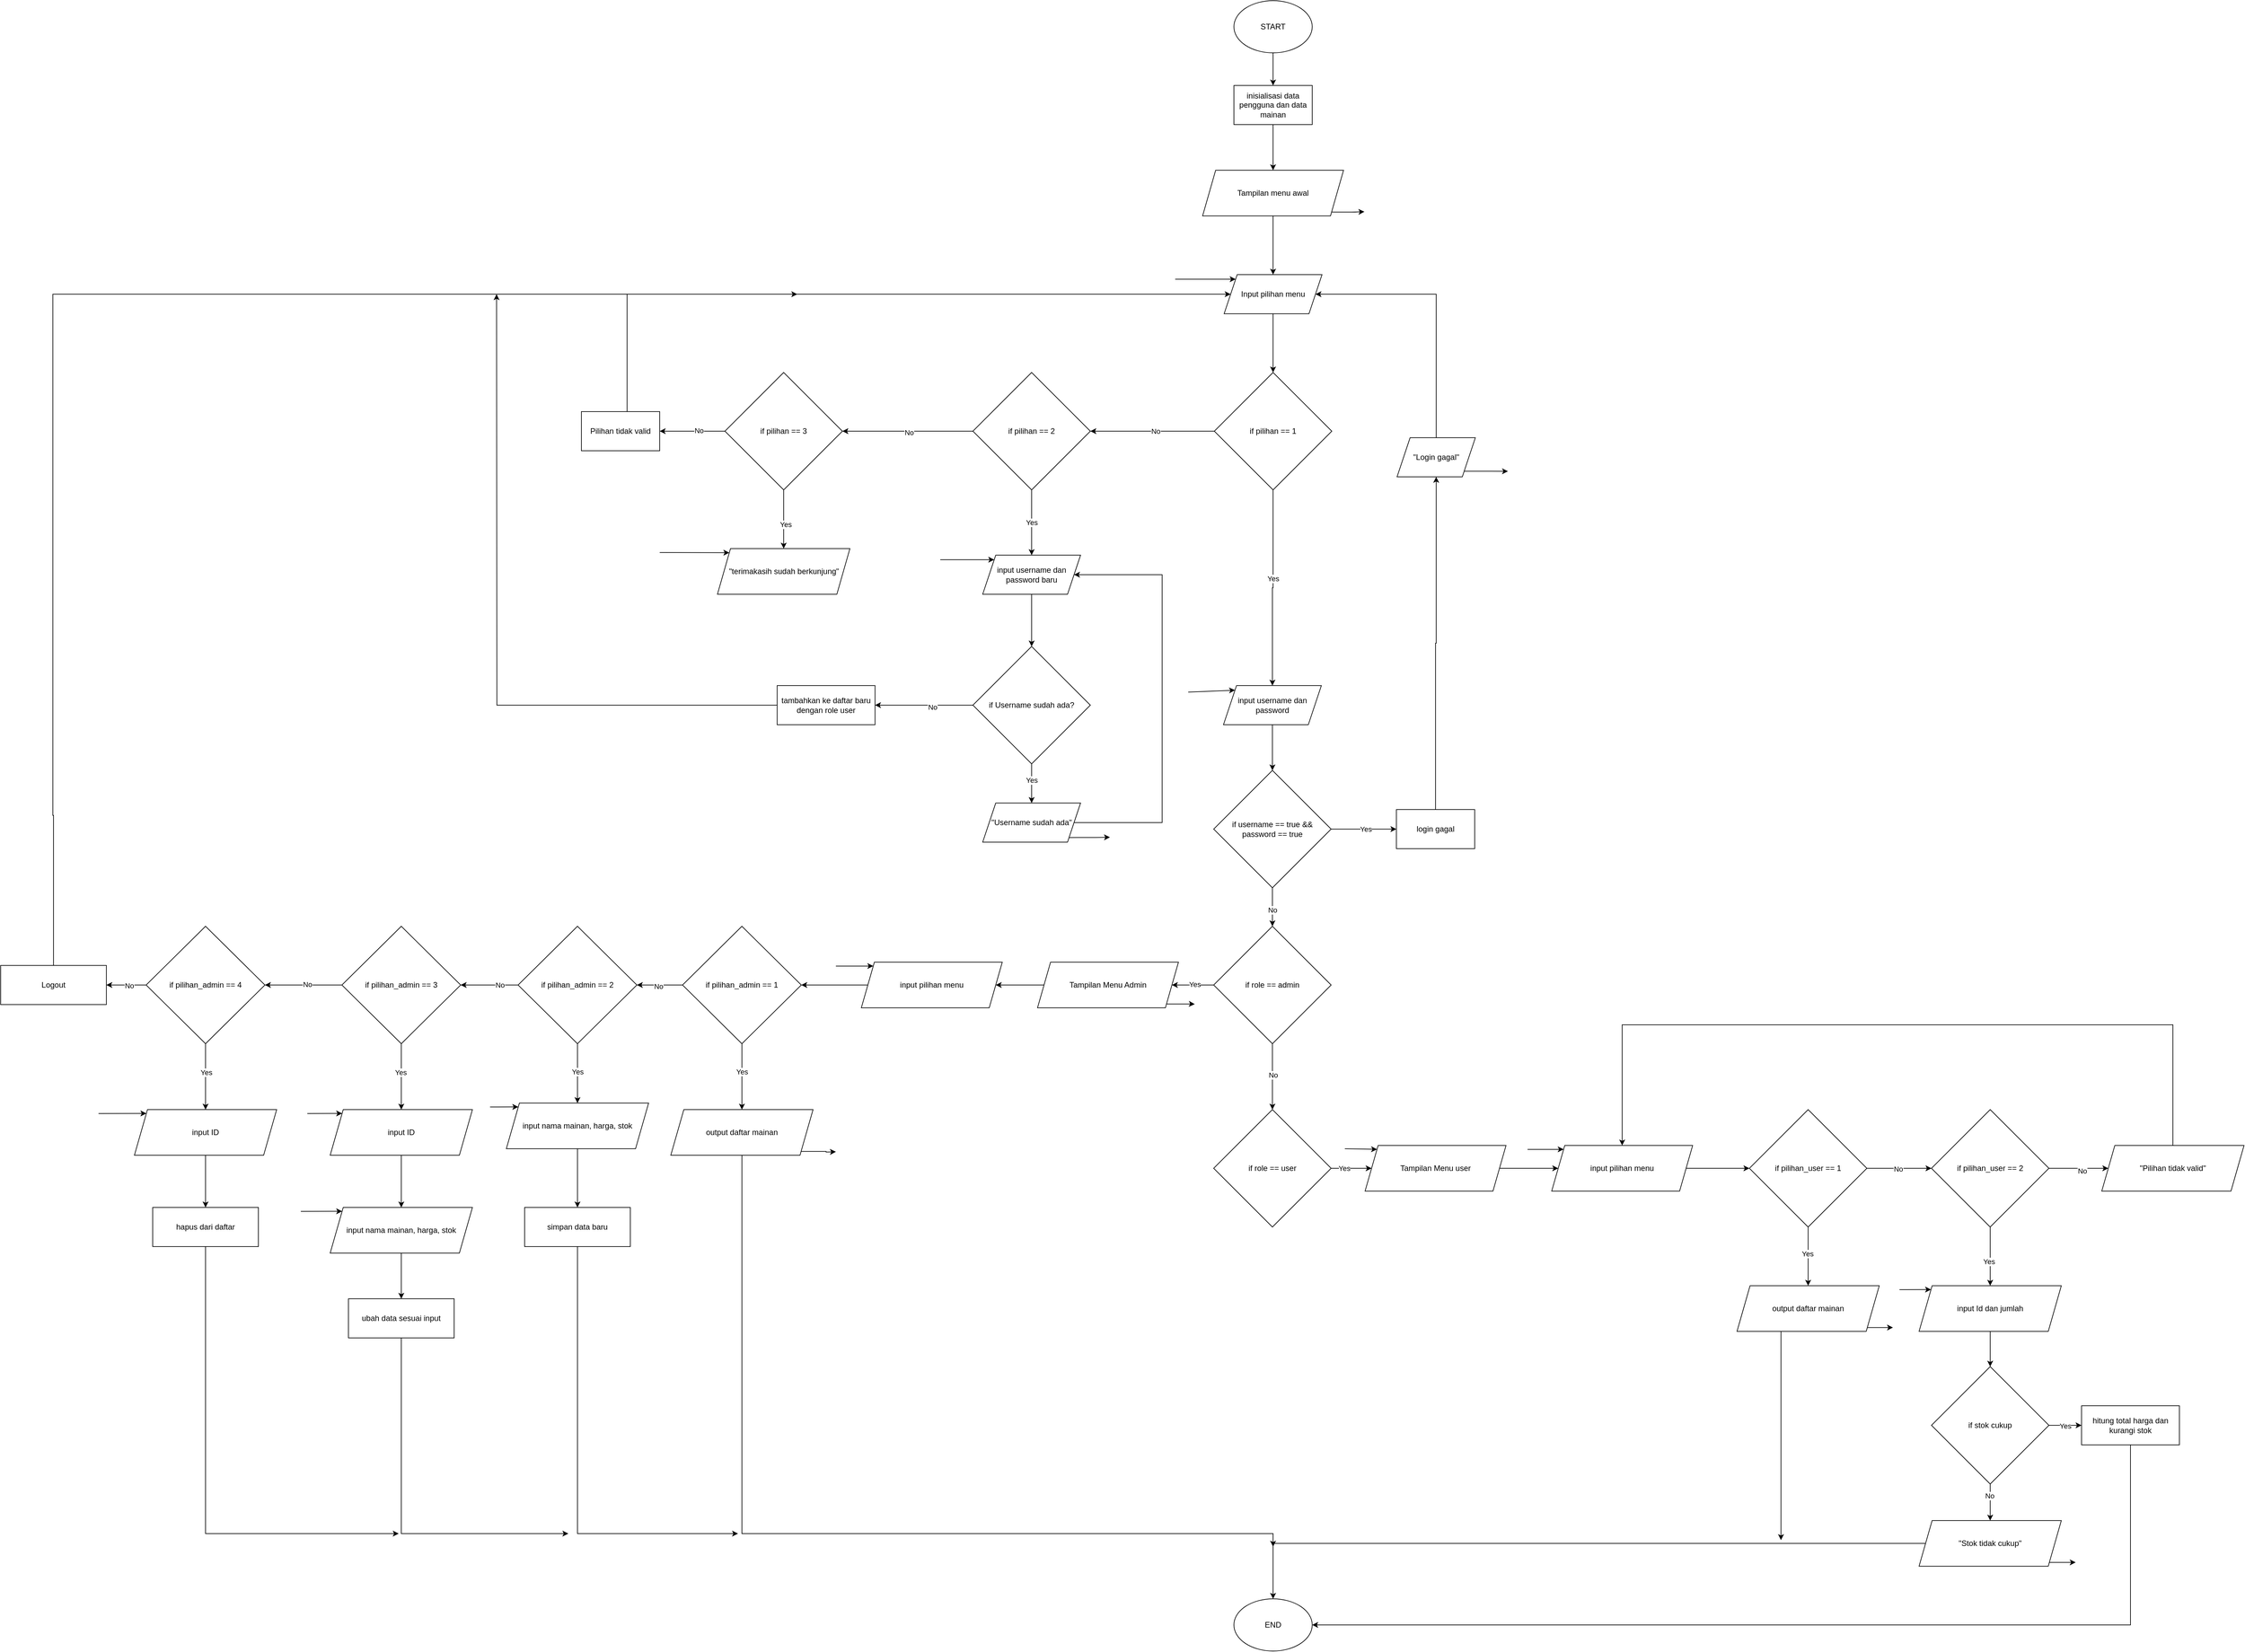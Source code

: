<mxfile version="28.1.2">
  <diagram name="Page-1" id="NrttoXe60KdiBNa5n4Q9">
    <mxGraphModel dx="4259" dy="2734" grid="1" gridSize="10" guides="1" tooltips="1" connect="1" arrows="1" fold="1" page="1" pageScale="1" pageWidth="827" pageHeight="1169" math="0" shadow="0">
      <root>
        <mxCell id="0" />
        <mxCell id="1" parent="0" />
        <mxCell id="OxyX3OwCQYibkoE34ZyX-21" value="" style="edgeStyle=orthogonalEdgeStyle;rounded=0;orthogonalLoop=1;jettySize=auto;html=1;" edge="1" parent="1" source="JZYW8CQX7WXZnMbOwzVM-1" target="OxyX3OwCQYibkoE34ZyX-20">
          <mxGeometry relative="1" as="geometry" />
        </mxCell>
        <mxCell id="JZYW8CQX7WXZnMbOwzVM-1" value="START" style="ellipse;whiteSpace=wrap;html=1;" parent="1" vertex="1">
          <mxGeometry x="340" y="-200" width="120" height="80" as="geometry" />
        </mxCell>
        <mxCell id="JZYW8CQX7WXZnMbOwzVM-2" value="END" style="ellipse;whiteSpace=wrap;html=1;" parent="1" vertex="1">
          <mxGeometry x="340" y="2250" width="120" height="80" as="geometry" />
        </mxCell>
        <mxCell id="OxyX3OwCQYibkoE34ZyX-9" value="" style="edgeStyle=orthogonalEdgeStyle;rounded=0;orthogonalLoop=1;jettySize=auto;html=1;" edge="1" parent="1" source="08sjMtt4qFCI7V5FmtX3-1" target="OxyX3OwCQYibkoE34ZyX-1">
          <mxGeometry relative="1" as="geometry" />
        </mxCell>
        <mxCell id="OxyX3OwCQYibkoE34ZyX-36" style="edgeStyle=orthogonalEdgeStyle;rounded=0;orthogonalLoop=1;jettySize=auto;html=1;exitX=1;exitY=1;exitDx=0;exitDy=0;" edge="1" parent="1" source="08sjMtt4qFCI7V5FmtX3-1">
          <mxGeometry relative="1" as="geometry">
            <mxPoint x="540" y="123.579" as="targetPoint" />
          </mxGeometry>
        </mxCell>
        <mxCell id="08sjMtt4qFCI7V5FmtX3-1" value="Tampilan menu awal" style="shape=parallelogram;perimeter=parallelogramPerimeter;whiteSpace=wrap;html=1;fixedSize=1;" parent="1" vertex="1">
          <mxGeometry x="292" y="60" width="216" height="70" as="geometry" />
        </mxCell>
        <mxCell id="OxyX3OwCQYibkoE34ZyX-8" value="" style="edgeStyle=orthogonalEdgeStyle;rounded=0;orthogonalLoop=1;jettySize=auto;html=1;" edge="1" parent="1" source="OxyX3OwCQYibkoE34ZyX-1" target="OxyX3OwCQYibkoE34ZyX-2">
          <mxGeometry relative="1" as="geometry" />
        </mxCell>
        <mxCell id="OxyX3OwCQYibkoE34ZyX-1" value="Input pilihan menu" style="shape=parallelogram;perimeter=parallelogramPerimeter;whiteSpace=wrap;html=1;fixedSize=1;" vertex="1" parent="1">
          <mxGeometry x="325" y="220" width="150" height="60" as="geometry" />
        </mxCell>
        <mxCell id="OxyX3OwCQYibkoE34ZyX-6" value="" style="edgeStyle=orthogonalEdgeStyle;rounded=0;orthogonalLoop=1;jettySize=auto;html=1;" edge="1" parent="1" source="OxyX3OwCQYibkoE34ZyX-2" target="OxyX3OwCQYibkoE34ZyX-4">
          <mxGeometry relative="1" as="geometry" />
        </mxCell>
        <mxCell id="OxyX3OwCQYibkoE34ZyX-117" value="No" style="edgeLabel;html=1;align=center;verticalAlign=middle;resizable=0;points=[];" vertex="1" connectable="0" parent="OxyX3OwCQYibkoE34ZyX-6">
          <mxGeometry x="-0.01" y="4" relative="1" as="geometry">
            <mxPoint x="4" y="-4" as="offset" />
          </mxGeometry>
        </mxCell>
        <mxCell id="OxyX3OwCQYibkoE34ZyX-10" value="" style="edgeStyle=orthogonalEdgeStyle;rounded=0;orthogonalLoop=1;jettySize=auto;html=1;" edge="1" parent="1" source="OxyX3OwCQYibkoE34ZyX-2" target="OxyX3OwCQYibkoE34ZyX-3">
          <mxGeometry relative="1" as="geometry" />
        </mxCell>
        <mxCell id="OxyX3OwCQYibkoE34ZyX-116" value="Yes" style="edgeLabel;html=1;align=center;verticalAlign=middle;resizable=0;points=[];" vertex="1" connectable="0" parent="OxyX3OwCQYibkoE34ZyX-10">
          <mxGeometry x="-0.096" relative="1" as="geometry">
            <mxPoint as="offset" />
          </mxGeometry>
        </mxCell>
        <mxCell id="OxyX3OwCQYibkoE34ZyX-2" value="if pilihan == 1" style="rhombus;whiteSpace=wrap;html=1;" vertex="1" parent="1">
          <mxGeometry x="310" y="370" width="180" height="180" as="geometry" />
        </mxCell>
        <mxCell id="OxyX3OwCQYibkoE34ZyX-13" value="" style="edgeStyle=orthogonalEdgeStyle;rounded=0;orthogonalLoop=1;jettySize=auto;html=1;" edge="1" parent="1" source="OxyX3OwCQYibkoE34ZyX-3" target="OxyX3OwCQYibkoE34ZyX-11">
          <mxGeometry relative="1" as="geometry" />
        </mxCell>
        <mxCell id="OxyX3OwCQYibkoE34ZyX-3" value="input username dan password" style="shape=parallelogram;perimeter=parallelogramPerimeter;whiteSpace=wrap;html=1;fixedSize=1;" vertex="1" parent="1">
          <mxGeometry x="324" y="850" width="150" height="60" as="geometry" />
        </mxCell>
        <mxCell id="OxyX3OwCQYibkoE34ZyX-7" value="" style="edgeStyle=orthogonalEdgeStyle;rounded=0;orthogonalLoop=1;jettySize=auto;html=1;" edge="1" parent="1" source="OxyX3OwCQYibkoE34ZyX-4" target="OxyX3OwCQYibkoE34ZyX-5">
          <mxGeometry relative="1" as="geometry" />
        </mxCell>
        <mxCell id="OxyX3OwCQYibkoE34ZyX-121" value="No" style="edgeLabel;html=1;align=center;verticalAlign=middle;resizable=0;points=[];" vertex="1" connectable="0" parent="OxyX3OwCQYibkoE34ZyX-7">
          <mxGeometry x="-0.014" y="2" relative="1" as="geometry">
            <mxPoint as="offset" />
          </mxGeometry>
        </mxCell>
        <mxCell id="OxyX3OwCQYibkoE34ZyX-96" value="" style="edgeStyle=orthogonalEdgeStyle;rounded=0;orthogonalLoop=1;jettySize=auto;html=1;" edge="1" parent="1" source="OxyX3OwCQYibkoE34ZyX-4" target="OxyX3OwCQYibkoE34ZyX-95">
          <mxGeometry relative="1" as="geometry" />
        </mxCell>
        <mxCell id="OxyX3OwCQYibkoE34ZyX-118" value="Yes" style="edgeLabel;html=1;align=center;verticalAlign=middle;resizable=0;points=[];" vertex="1" connectable="0" parent="OxyX3OwCQYibkoE34ZyX-96">
          <mxGeometry x="-0.004" relative="1" as="geometry">
            <mxPoint as="offset" />
          </mxGeometry>
        </mxCell>
        <mxCell id="OxyX3OwCQYibkoE34ZyX-4" value="if pilihan == 2" style="rhombus;whiteSpace=wrap;html=1;" vertex="1" parent="1">
          <mxGeometry x="-60" y="370" width="180" height="180" as="geometry" />
        </mxCell>
        <mxCell id="OxyX3OwCQYibkoE34ZyX-15" value="" style="edgeStyle=orthogonalEdgeStyle;rounded=0;orthogonalLoop=1;jettySize=auto;html=1;" edge="1" parent="1" source="OxyX3OwCQYibkoE34ZyX-5" target="OxyX3OwCQYibkoE34ZyX-14">
          <mxGeometry relative="1" as="geometry" />
        </mxCell>
        <mxCell id="OxyX3OwCQYibkoE34ZyX-126" value="No" style="edgeLabel;html=1;align=center;verticalAlign=middle;resizable=0;points=[];" vertex="1" connectable="0" parent="OxyX3OwCQYibkoE34ZyX-15">
          <mxGeometry x="-0.199" y="-1" relative="1" as="geometry">
            <mxPoint as="offset" />
          </mxGeometry>
        </mxCell>
        <mxCell id="OxyX3OwCQYibkoE34ZyX-124" value="" style="edgeStyle=orthogonalEdgeStyle;rounded=0;orthogonalLoop=1;jettySize=auto;html=1;" edge="1" parent="1" source="OxyX3OwCQYibkoE34ZyX-5" target="OxyX3OwCQYibkoE34ZyX-123">
          <mxGeometry relative="1" as="geometry" />
        </mxCell>
        <mxCell id="OxyX3OwCQYibkoE34ZyX-125" value="Yes" style="edgeLabel;html=1;align=center;verticalAlign=middle;resizable=0;points=[];" vertex="1" connectable="0" parent="OxyX3OwCQYibkoE34ZyX-124">
          <mxGeometry x="0.167" y="3" relative="1" as="geometry">
            <mxPoint as="offset" />
          </mxGeometry>
        </mxCell>
        <mxCell id="OxyX3OwCQYibkoE34ZyX-5" value="if pilihan == 3" style="rhombus;whiteSpace=wrap;html=1;" vertex="1" parent="1">
          <mxGeometry x="-440" y="370" width="180" height="180" as="geometry" />
        </mxCell>
        <mxCell id="OxyX3OwCQYibkoE34ZyX-18" value="" style="edgeStyle=orthogonalEdgeStyle;rounded=0;orthogonalLoop=1;jettySize=auto;html=1;" edge="1" parent="1" source="OxyX3OwCQYibkoE34ZyX-11" target="OxyX3OwCQYibkoE34ZyX-17">
          <mxGeometry relative="1" as="geometry" />
        </mxCell>
        <mxCell id="OxyX3OwCQYibkoE34ZyX-31" value="Yes" style="edgeLabel;html=1;align=center;verticalAlign=middle;resizable=0;points=[];" vertex="1" connectable="0" parent="OxyX3OwCQYibkoE34ZyX-18">
          <mxGeometry x="0.051" y="-4" relative="1" as="geometry">
            <mxPoint y="-4" as="offset" />
          </mxGeometry>
        </mxCell>
        <mxCell id="OxyX3OwCQYibkoE34ZyX-27" value="" style="edgeStyle=orthogonalEdgeStyle;rounded=0;orthogonalLoop=1;jettySize=auto;html=1;" edge="1" parent="1" source="OxyX3OwCQYibkoE34ZyX-11" target="OxyX3OwCQYibkoE34ZyX-26">
          <mxGeometry relative="1" as="geometry" />
        </mxCell>
        <mxCell id="OxyX3OwCQYibkoE34ZyX-29" value="No" style="edgeLabel;html=1;align=center;verticalAlign=middle;resizable=0;points=[];" vertex="1" connectable="0" parent="OxyX3OwCQYibkoE34ZyX-27">
          <mxGeometry x="0.149" relative="1" as="geometry">
            <mxPoint as="offset" />
          </mxGeometry>
        </mxCell>
        <mxCell id="OxyX3OwCQYibkoE34ZyX-11" value="if username == true &amp;amp;&amp;amp; password == true" style="rhombus;whiteSpace=wrap;html=1;" vertex="1" parent="1">
          <mxGeometry x="309" y="980" width="180" height="180" as="geometry" />
        </mxCell>
        <mxCell id="OxyX3OwCQYibkoE34ZyX-16" style="edgeStyle=orthogonalEdgeStyle;rounded=0;orthogonalLoop=1;jettySize=auto;html=1;exitX=0.5;exitY=0;exitDx=0;exitDy=0;entryX=0;entryY=0.5;entryDx=0;entryDy=0;" edge="1" parent="1" source="OxyX3OwCQYibkoE34ZyX-14" target="OxyX3OwCQYibkoE34ZyX-1">
          <mxGeometry relative="1" as="geometry">
            <Array as="points">
              <mxPoint x="-590" y="250" />
            </Array>
          </mxGeometry>
        </mxCell>
        <mxCell id="OxyX3OwCQYibkoE34ZyX-14" value="Pilihan tidak valid" style="rounded=0;whiteSpace=wrap;html=1;" vertex="1" parent="1">
          <mxGeometry x="-660" y="430" width="120" height="60" as="geometry" />
        </mxCell>
        <mxCell id="OxyX3OwCQYibkoE34ZyX-19" style="edgeStyle=orthogonalEdgeStyle;rounded=0;orthogonalLoop=1;jettySize=auto;html=1;exitX=0.5;exitY=0;exitDx=0;exitDy=0;entryX=1;entryY=0.5;entryDx=0;entryDy=0;" edge="1" parent="1" source="OxyX3OwCQYibkoE34ZyX-24" target="OxyX3OwCQYibkoE34ZyX-1">
          <mxGeometry relative="1" as="geometry">
            <Array as="points">
              <mxPoint x="650" y="250" />
            </Array>
          </mxGeometry>
        </mxCell>
        <mxCell id="OxyX3OwCQYibkoE34ZyX-25" style="edgeStyle=orthogonalEdgeStyle;rounded=0;orthogonalLoop=1;jettySize=auto;html=1;exitX=0.5;exitY=0;exitDx=0;exitDy=0;entryX=0.5;entryY=1;entryDx=0;entryDy=0;" edge="1" parent="1" source="OxyX3OwCQYibkoE34ZyX-17" target="OxyX3OwCQYibkoE34ZyX-24">
          <mxGeometry relative="1" as="geometry" />
        </mxCell>
        <mxCell id="OxyX3OwCQYibkoE34ZyX-17" value="login gagal" style="rounded=0;whiteSpace=wrap;html=1;" vertex="1" parent="1">
          <mxGeometry x="589" y="1040" width="120" height="60" as="geometry" />
        </mxCell>
        <mxCell id="OxyX3OwCQYibkoE34ZyX-22" value="" style="edgeStyle=orthogonalEdgeStyle;rounded=0;orthogonalLoop=1;jettySize=auto;html=1;" edge="1" parent="1" source="OxyX3OwCQYibkoE34ZyX-20" target="08sjMtt4qFCI7V5FmtX3-1">
          <mxGeometry relative="1" as="geometry" />
        </mxCell>
        <mxCell id="OxyX3OwCQYibkoE34ZyX-20" value="inisialisasi data pengguna dan data mainan" style="rounded=0;whiteSpace=wrap;html=1;" vertex="1" parent="1">
          <mxGeometry x="340" y="-70" width="120" height="60" as="geometry" />
        </mxCell>
        <mxCell id="OxyX3OwCQYibkoE34ZyX-115" style="edgeStyle=orthogonalEdgeStyle;rounded=0;orthogonalLoop=1;jettySize=auto;html=1;exitX=1;exitY=1;exitDx=0;exitDy=0;" edge="1" parent="1" source="OxyX3OwCQYibkoE34ZyX-24">
          <mxGeometry relative="1" as="geometry">
            <mxPoint x="760" y="521.474" as="targetPoint" />
          </mxGeometry>
        </mxCell>
        <mxCell id="OxyX3OwCQYibkoE34ZyX-24" value="&quot;Login gagal&quot;" style="shape=parallelogram;perimeter=parallelogramPerimeter;whiteSpace=wrap;html=1;fixedSize=1;" vertex="1" parent="1">
          <mxGeometry x="590" y="470" width="120" height="60" as="geometry" />
        </mxCell>
        <mxCell id="OxyX3OwCQYibkoE34ZyX-33" value="" style="edgeStyle=orthogonalEdgeStyle;rounded=0;orthogonalLoop=1;jettySize=auto;html=1;" edge="1" parent="1" source="OxyX3OwCQYibkoE34ZyX-26" target="OxyX3OwCQYibkoE34ZyX-32">
          <mxGeometry relative="1" as="geometry" />
        </mxCell>
        <mxCell id="OxyX3OwCQYibkoE34ZyX-34" value="Yes" style="edgeLabel;html=1;align=center;verticalAlign=middle;resizable=0;points=[];" vertex="1" connectable="0" parent="OxyX3OwCQYibkoE34ZyX-33">
          <mxGeometry x="-0.076" y="-1" relative="1" as="geometry">
            <mxPoint as="offset" />
          </mxGeometry>
        </mxCell>
        <mxCell id="OxyX3OwCQYibkoE34ZyX-73" value="" style="edgeStyle=orthogonalEdgeStyle;rounded=0;orthogonalLoop=1;jettySize=auto;html=1;" edge="1" parent="1" source="OxyX3OwCQYibkoE34ZyX-26" target="OxyX3OwCQYibkoE34ZyX-72">
          <mxGeometry relative="1" as="geometry" />
        </mxCell>
        <mxCell id="OxyX3OwCQYibkoE34ZyX-134" value="No" style="edgeLabel;html=1;align=center;verticalAlign=middle;resizable=0;points=[];" vertex="1" connectable="0" parent="OxyX3OwCQYibkoE34ZyX-73">
          <mxGeometry x="-0.059" y="1" relative="1" as="geometry">
            <mxPoint as="offset" />
          </mxGeometry>
        </mxCell>
        <mxCell id="OxyX3OwCQYibkoE34ZyX-26" value="if role == admin" style="rhombus;whiteSpace=wrap;html=1;" vertex="1" parent="1">
          <mxGeometry x="309" y="1219" width="180" height="180" as="geometry" />
        </mxCell>
        <mxCell id="OxyX3OwCQYibkoE34ZyX-150" style="edgeStyle=orthogonalEdgeStyle;rounded=0;orthogonalLoop=1;jettySize=auto;html=1;exitX=1;exitY=1;exitDx=0;exitDy=0;" edge="1" parent="1" source="OxyX3OwCQYibkoE34ZyX-32">
          <mxGeometry relative="1" as="geometry">
            <mxPoint x="280" y="1338.316" as="targetPoint" />
          </mxGeometry>
        </mxCell>
        <mxCell id="OxyX3OwCQYibkoE34ZyX-32" value="Tampilan Menu Admin" style="shape=parallelogram;perimeter=parallelogramPerimeter;whiteSpace=wrap;html=1;fixedSize=1;" vertex="1" parent="1">
          <mxGeometry x="39" y="1274" width="216" height="70" as="geometry" />
        </mxCell>
        <mxCell id="OxyX3OwCQYibkoE34ZyX-47" value="" style="edgeStyle=orthogonalEdgeStyle;rounded=0;orthogonalLoop=1;jettySize=auto;html=1;" edge="1" parent="1" source="OxyX3OwCQYibkoE34ZyX-37" target="OxyX3OwCQYibkoE34ZyX-43">
          <mxGeometry relative="1" as="geometry" />
        </mxCell>
        <mxCell id="OxyX3OwCQYibkoE34ZyX-155" value="No" style="edgeLabel;html=1;align=center;verticalAlign=middle;resizable=0;points=[];" vertex="1" connectable="0" parent="OxyX3OwCQYibkoE34ZyX-47">
          <mxGeometry x="-0.356" relative="1" as="geometry">
            <mxPoint as="offset" />
          </mxGeometry>
        </mxCell>
        <mxCell id="OxyX3OwCQYibkoE34ZyX-52" value="" style="edgeStyle=orthogonalEdgeStyle;rounded=0;orthogonalLoop=1;jettySize=auto;html=1;" edge="1" parent="1" source="OxyX3OwCQYibkoE34ZyX-37" target="OxyX3OwCQYibkoE34ZyX-51">
          <mxGeometry relative="1" as="geometry" />
        </mxCell>
        <mxCell id="OxyX3OwCQYibkoE34ZyX-154" value="Yes" style="edgeLabel;html=1;align=center;verticalAlign=middle;resizable=0;points=[];" vertex="1" connectable="0" parent="OxyX3OwCQYibkoE34ZyX-52">
          <mxGeometry x="-0.071" relative="1" as="geometry">
            <mxPoint as="offset" />
          </mxGeometry>
        </mxCell>
        <mxCell id="OxyX3OwCQYibkoE34ZyX-37" value="if pilihan_admin == 2" style="rhombus;whiteSpace=wrap;html=1;" vertex="1" parent="1">
          <mxGeometry x="-757" y="1219" width="182" height="180" as="geometry" />
        </mxCell>
        <mxCell id="OxyX3OwCQYibkoE34ZyX-46" value="" style="edgeStyle=orthogonalEdgeStyle;rounded=0;orthogonalLoop=1;jettySize=auto;html=1;" edge="1" parent="1" source="OxyX3OwCQYibkoE34ZyX-38" target="OxyX3OwCQYibkoE34ZyX-37">
          <mxGeometry relative="1" as="geometry" />
        </mxCell>
        <mxCell id="OxyX3OwCQYibkoE34ZyX-152" value="No" style="edgeLabel;html=1;align=center;verticalAlign=middle;resizable=0;points=[];" vertex="1" connectable="0" parent="OxyX3OwCQYibkoE34ZyX-46">
          <mxGeometry x="0.062" y="2" relative="1" as="geometry">
            <mxPoint as="offset" />
          </mxGeometry>
        </mxCell>
        <mxCell id="OxyX3OwCQYibkoE34ZyX-50" value="" style="edgeStyle=orthogonalEdgeStyle;rounded=0;orthogonalLoop=1;jettySize=auto;html=1;" edge="1" parent="1" source="OxyX3OwCQYibkoE34ZyX-38" target="OxyX3OwCQYibkoE34ZyX-49">
          <mxGeometry relative="1" as="geometry" />
        </mxCell>
        <mxCell id="OxyX3OwCQYibkoE34ZyX-153" value="Yes" style="edgeLabel;html=1;align=center;verticalAlign=middle;resizable=0;points=[];" vertex="1" connectable="0" parent="OxyX3OwCQYibkoE34ZyX-50">
          <mxGeometry x="-0.163" relative="1" as="geometry">
            <mxPoint as="offset" />
          </mxGeometry>
        </mxCell>
        <mxCell id="OxyX3OwCQYibkoE34ZyX-38" value="if pilihan_admin == 1" style="rhombus;whiteSpace=wrap;html=1;" vertex="1" parent="1">
          <mxGeometry x="-505" y="1219" width="182" height="180" as="geometry" />
        </mxCell>
        <mxCell id="OxyX3OwCQYibkoE34ZyX-48" value="" style="edgeStyle=orthogonalEdgeStyle;rounded=0;orthogonalLoop=1;jettySize=auto;html=1;" edge="1" parent="1" source="OxyX3OwCQYibkoE34ZyX-43" target="OxyX3OwCQYibkoE34ZyX-44">
          <mxGeometry relative="1" as="geometry" />
        </mxCell>
        <mxCell id="OxyX3OwCQYibkoE34ZyX-156" value="No" style="edgeLabel;html=1;align=center;verticalAlign=middle;resizable=0;points=[];" vertex="1" connectable="0" parent="OxyX3OwCQYibkoE34ZyX-48">
          <mxGeometry x="-0.104" y="-1" relative="1" as="geometry">
            <mxPoint as="offset" />
          </mxGeometry>
        </mxCell>
        <mxCell id="OxyX3OwCQYibkoE34ZyX-57" value="" style="edgeStyle=orthogonalEdgeStyle;rounded=0;orthogonalLoop=1;jettySize=auto;html=1;" edge="1" parent="1" source="OxyX3OwCQYibkoE34ZyX-43" target="OxyX3OwCQYibkoE34ZyX-56">
          <mxGeometry relative="1" as="geometry" />
        </mxCell>
        <mxCell id="OxyX3OwCQYibkoE34ZyX-159" value="Yes" style="edgeLabel;html=1;align=center;verticalAlign=middle;resizable=0;points=[];" vertex="1" connectable="0" parent="OxyX3OwCQYibkoE34ZyX-57">
          <mxGeometry x="-0.142" y="-1" relative="1" as="geometry">
            <mxPoint as="offset" />
          </mxGeometry>
        </mxCell>
        <mxCell id="OxyX3OwCQYibkoE34ZyX-43" value="if pilihan_admin == 3" style="rhombus;whiteSpace=wrap;html=1;" vertex="1" parent="1">
          <mxGeometry x="-1027" y="1219" width="182" height="180" as="geometry" />
        </mxCell>
        <mxCell id="OxyX3OwCQYibkoE34ZyX-63" value="" style="edgeStyle=orthogonalEdgeStyle;rounded=0;orthogonalLoop=1;jettySize=auto;html=1;" edge="1" parent="1" source="OxyX3OwCQYibkoE34ZyX-44" target="OxyX3OwCQYibkoE34ZyX-62">
          <mxGeometry relative="1" as="geometry" />
        </mxCell>
        <mxCell id="OxyX3OwCQYibkoE34ZyX-158" value="Yes" style="edgeLabel;html=1;align=center;verticalAlign=middle;resizable=0;points=[];" vertex="1" connectable="0" parent="OxyX3OwCQYibkoE34ZyX-63">
          <mxGeometry x="-0.142" y="1" relative="1" as="geometry">
            <mxPoint as="offset" />
          </mxGeometry>
        </mxCell>
        <mxCell id="OxyX3OwCQYibkoE34ZyX-68" value="" style="edgeStyle=orthogonalEdgeStyle;rounded=0;orthogonalLoop=1;jettySize=auto;html=1;" edge="1" parent="1" source="OxyX3OwCQYibkoE34ZyX-44" target="OxyX3OwCQYibkoE34ZyX-67">
          <mxGeometry relative="1" as="geometry" />
        </mxCell>
        <mxCell id="OxyX3OwCQYibkoE34ZyX-157" value="No" style="edgeLabel;html=1;align=center;verticalAlign=middle;resizable=0;points=[];" vertex="1" connectable="0" parent="OxyX3OwCQYibkoE34ZyX-68">
          <mxGeometry x="-0.13" y="1" relative="1" as="geometry">
            <mxPoint as="offset" />
          </mxGeometry>
        </mxCell>
        <mxCell id="OxyX3OwCQYibkoE34ZyX-44" value="if pilihan_admin == 4" style="rhombus;whiteSpace=wrap;html=1;" vertex="1" parent="1">
          <mxGeometry x="-1327" y="1219" width="182" height="180" as="geometry" />
        </mxCell>
        <mxCell id="OxyX3OwCQYibkoE34ZyX-107" style="edgeStyle=orthogonalEdgeStyle;rounded=0;orthogonalLoop=1;jettySize=auto;html=1;exitX=0.5;exitY=1;exitDx=0;exitDy=0;" edge="1" parent="1" source="OxyX3OwCQYibkoE34ZyX-49">
          <mxGeometry relative="1" as="geometry">
            <mxPoint x="400" y="2170" as="targetPoint" />
            <Array as="points">
              <mxPoint x="-414" y="2150" />
            </Array>
          </mxGeometry>
        </mxCell>
        <mxCell id="OxyX3OwCQYibkoE34ZyX-160" style="edgeStyle=orthogonalEdgeStyle;rounded=0;orthogonalLoop=1;jettySize=auto;html=1;exitX=1;exitY=1;exitDx=0;exitDy=0;" edge="1" parent="1" source="OxyX3OwCQYibkoE34ZyX-49">
          <mxGeometry relative="1" as="geometry">
            <mxPoint x="-270" y="1564.632" as="targetPoint" />
          </mxGeometry>
        </mxCell>
        <mxCell id="OxyX3OwCQYibkoE34ZyX-49" value="output daftar mainan" style="shape=parallelogram;perimeter=parallelogramPerimeter;whiteSpace=wrap;html=1;fixedSize=1;" vertex="1" parent="1">
          <mxGeometry x="-523" y="1500" width="218" height="70" as="geometry" />
        </mxCell>
        <mxCell id="OxyX3OwCQYibkoE34ZyX-54" value="" style="edgeStyle=orthogonalEdgeStyle;rounded=0;orthogonalLoop=1;jettySize=auto;html=1;" edge="1" parent="1" source="OxyX3OwCQYibkoE34ZyX-51" target="OxyX3OwCQYibkoE34ZyX-53">
          <mxGeometry relative="1" as="geometry" />
        </mxCell>
        <mxCell id="OxyX3OwCQYibkoE34ZyX-51" value="input nama mainan, harga, stok" style="shape=parallelogram;perimeter=parallelogramPerimeter;whiteSpace=wrap;html=1;fixedSize=1;" vertex="1" parent="1">
          <mxGeometry x="-775" y="1490" width="218" height="70" as="geometry" />
        </mxCell>
        <mxCell id="OxyX3OwCQYibkoE34ZyX-111" style="edgeStyle=orthogonalEdgeStyle;rounded=0;orthogonalLoop=1;jettySize=auto;html=1;exitX=0.5;exitY=1;exitDx=0;exitDy=0;" edge="1" parent="1" source="OxyX3OwCQYibkoE34ZyX-53">
          <mxGeometry relative="1" as="geometry">
            <mxPoint x="-420" y="2150" as="targetPoint" />
            <Array as="points">
              <mxPoint x="-666" y="2150" />
            </Array>
          </mxGeometry>
        </mxCell>
        <mxCell id="OxyX3OwCQYibkoE34ZyX-53" value="simpan data baru" style="rounded=0;whiteSpace=wrap;html=1;" vertex="1" parent="1">
          <mxGeometry x="-747" y="1650" width="162" height="60" as="geometry" />
        </mxCell>
        <mxCell id="OxyX3OwCQYibkoE34ZyX-59" value="" style="edgeStyle=orthogonalEdgeStyle;rounded=0;orthogonalLoop=1;jettySize=auto;html=1;" edge="1" parent="1" source="OxyX3OwCQYibkoE34ZyX-56" target="OxyX3OwCQYibkoE34ZyX-58">
          <mxGeometry relative="1" as="geometry" />
        </mxCell>
        <mxCell id="OxyX3OwCQYibkoE34ZyX-56" value="input ID" style="shape=parallelogram;perimeter=parallelogramPerimeter;whiteSpace=wrap;html=1;fixedSize=1;" vertex="1" parent="1">
          <mxGeometry x="-1045" y="1500" width="218" height="70" as="geometry" />
        </mxCell>
        <mxCell id="OxyX3OwCQYibkoE34ZyX-61" value="" style="edgeStyle=orthogonalEdgeStyle;rounded=0;orthogonalLoop=1;jettySize=auto;html=1;" edge="1" parent="1" source="OxyX3OwCQYibkoE34ZyX-58">
          <mxGeometry relative="1" as="geometry">
            <mxPoint x="-936" y="1790" as="targetPoint" />
          </mxGeometry>
        </mxCell>
        <mxCell id="OxyX3OwCQYibkoE34ZyX-58" value="input nama mainan, harga, stok" style="shape=parallelogram;perimeter=parallelogramPerimeter;whiteSpace=wrap;html=1;fixedSize=1;" vertex="1" parent="1">
          <mxGeometry x="-1045" y="1650" width="218" height="70" as="geometry" />
        </mxCell>
        <mxCell id="OxyX3OwCQYibkoE34ZyX-112" style="edgeStyle=orthogonalEdgeStyle;rounded=0;orthogonalLoop=1;jettySize=auto;html=1;exitX=0.5;exitY=1;exitDx=0;exitDy=0;" edge="1" parent="1" source="OxyX3OwCQYibkoE34ZyX-60">
          <mxGeometry relative="1" as="geometry">
            <mxPoint x="-680" y="2150" as="targetPoint" />
            <Array as="points">
              <mxPoint x="-936" y="2150" />
            </Array>
          </mxGeometry>
        </mxCell>
        <mxCell id="OxyX3OwCQYibkoE34ZyX-60" value="ubah data sesuai input" style="rounded=0;whiteSpace=wrap;html=1;" vertex="1" parent="1">
          <mxGeometry x="-1017" y="1790" width="162" height="60" as="geometry" />
        </mxCell>
        <mxCell id="OxyX3OwCQYibkoE34ZyX-65" value="" style="edgeStyle=orthogonalEdgeStyle;rounded=0;orthogonalLoop=1;jettySize=auto;html=1;" edge="1" parent="1" source="OxyX3OwCQYibkoE34ZyX-62" target="OxyX3OwCQYibkoE34ZyX-64">
          <mxGeometry relative="1" as="geometry" />
        </mxCell>
        <mxCell id="OxyX3OwCQYibkoE34ZyX-62" value="input ID" style="shape=parallelogram;perimeter=parallelogramPerimeter;whiteSpace=wrap;html=1;fixedSize=1;" vertex="1" parent="1">
          <mxGeometry x="-1345" y="1500" width="218" height="70" as="geometry" />
        </mxCell>
        <mxCell id="OxyX3OwCQYibkoE34ZyX-114" style="edgeStyle=orthogonalEdgeStyle;rounded=0;orthogonalLoop=1;jettySize=auto;html=1;exitX=0.5;exitY=1;exitDx=0;exitDy=0;" edge="1" parent="1" source="OxyX3OwCQYibkoE34ZyX-64">
          <mxGeometry relative="1" as="geometry">
            <mxPoint x="-940" y="2150" as="targetPoint" />
            <Array as="points">
              <mxPoint x="-1236" y="2150" />
            </Array>
          </mxGeometry>
        </mxCell>
        <mxCell id="OxyX3OwCQYibkoE34ZyX-64" value="hapus dari daftar" style="rounded=0;whiteSpace=wrap;html=1;" vertex="1" parent="1">
          <mxGeometry x="-1317" y="1650" width="162" height="60" as="geometry" />
        </mxCell>
        <mxCell id="OxyX3OwCQYibkoE34ZyX-71" style="edgeStyle=orthogonalEdgeStyle;rounded=0;orthogonalLoop=1;jettySize=auto;html=1;exitX=0.5;exitY=0;exitDx=0;exitDy=0;" edge="1" parent="1" source="OxyX3OwCQYibkoE34ZyX-67">
          <mxGeometry relative="1" as="geometry">
            <mxPoint x="-329.158" y="250" as="targetPoint" />
            <Array as="points">
              <mxPoint x="-1470" y="1049" />
              <mxPoint x="-1470" y="250" />
            </Array>
          </mxGeometry>
        </mxCell>
        <mxCell id="OxyX3OwCQYibkoE34ZyX-67" value="Logout" style="rounded=0;whiteSpace=wrap;html=1;" vertex="1" parent="1">
          <mxGeometry x="-1550" y="1279" width="162" height="60" as="geometry" />
        </mxCell>
        <mxCell id="OxyX3OwCQYibkoE34ZyX-75" value="" style="edgeStyle=orthogonalEdgeStyle;rounded=0;orthogonalLoop=1;jettySize=auto;html=1;" edge="1" parent="1" source="OxyX3OwCQYibkoE34ZyX-72" target="OxyX3OwCQYibkoE34ZyX-74">
          <mxGeometry relative="1" as="geometry" />
        </mxCell>
        <mxCell id="OxyX3OwCQYibkoE34ZyX-135" value="Yes" style="edgeLabel;html=1;align=center;verticalAlign=middle;resizable=0;points=[];" vertex="1" connectable="0" parent="OxyX3OwCQYibkoE34ZyX-75">
          <mxGeometry x="-0.362" relative="1" as="geometry">
            <mxPoint as="offset" />
          </mxGeometry>
        </mxCell>
        <mxCell id="OxyX3OwCQYibkoE34ZyX-72" value="if role == user" style="rhombus;whiteSpace=wrap;html=1;" vertex="1" parent="1">
          <mxGeometry x="309" y="1500" width="180" height="180" as="geometry" />
        </mxCell>
        <mxCell id="OxyX3OwCQYibkoE34ZyX-80" value="" style="edgeStyle=orthogonalEdgeStyle;rounded=0;orthogonalLoop=1;jettySize=auto;html=1;" edge="1" parent="1" source="OxyX3OwCQYibkoE34ZyX-74" target="OxyX3OwCQYibkoE34ZyX-79">
          <mxGeometry relative="1" as="geometry" />
        </mxCell>
        <mxCell id="OxyX3OwCQYibkoE34ZyX-74" value="Tampilan Menu user" style="shape=parallelogram;perimeter=parallelogramPerimeter;whiteSpace=wrap;html=1;fixedSize=1;" vertex="1" parent="1">
          <mxGeometry x="541" y="1555" width="216" height="70" as="geometry" />
        </mxCell>
        <mxCell id="OxyX3OwCQYibkoE34ZyX-77" value="" style="edgeStyle=orthogonalEdgeStyle;rounded=0;orthogonalLoop=1;jettySize=auto;html=1;" edge="1" parent="1" source="OxyX3OwCQYibkoE34ZyX-32" target="OxyX3OwCQYibkoE34ZyX-76">
          <mxGeometry relative="1" as="geometry">
            <mxPoint x="49" y="1309" as="sourcePoint" />
            <mxPoint x="-215" y="1309" as="targetPoint" />
          </mxGeometry>
        </mxCell>
        <mxCell id="OxyX3OwCQYibkoE34ZyX-78" value="" style="edgeStyle=orthogonalEdgeStyle;rounded=0;orthogonalLoop=1;jettySize=auto;html=1;" edge="1" parent="1" source="OxyX3OwCQYibkoE34ZyX-76" target="OxyX3OwCQYibkoE34ZyX-38">
          <mxGeometry relative="1" as="geometry" />
        </mxCell>
        <mxCell id="OxyX3OwCQYibkoE34ZyX-76" value="input pilihan menu" style="shape=parallelogram;perimeter=parallelogramPerimeter;whiteSpace=wrap;html=1;fixedSize=1;" vertex="1" parent="1">
          <mxGeometry x="-231" y="1274" width="216" height="70" as="geometry" />
        </mxCell>
        <mxCell id="OxyX3OwCQYibkoE34ZyX-82" value="" style="edgeStyle=orthogonalEdgeStyle;rounded=0;orthogonalLoop=1;jettySize=auto;html=1;" edge="1" parent="1" source="OxyX3OwCQYibkoE34ZyX-79" target="OxyX3OwCQYibkoE34ZyX-81">
          <mxGeometry relative="1" as="geometry" />
        </mxCell>
        <mxCell id="OxyX3OwCQYibkoE34ZyX-79" value="input pilihan menu" style="shape=parallelogram;perimeter=parallelogramPerimeter;whiteSpace=wrap;html=1;fixedSize=1;" vertex="1" parent="1">
          <mxGeometry x="827" y="1555" width="216" height="70" as="geometry" />
        </mxCell>
        <mxCell id="OxyX3OwCQYibkoE34ZyX-84" value="" style="edgeStyle=orthogonalEdgeStyle;rounded=0;orthogonalLoop=1;jettySize=auto;html=1;" edge="1" parent="1" source="OxyX3OwCQYibkoE34ZyX-81" target="OxyX3OwCQYibkoE34ZyX-83">
          <mxGeometry relative="1" as="geometry" />
        </mxCell>
        <mxCell id="OxyX3OwCQYibkoE34ZyX-141" value="No" style="edgeLabel;html=1;align=center;verticalAlign=middle;resizable=0;points=[];" vertex="1" connectable="0" parent="OxyX3OwCQYibkoE34ZyX-84">
          <mxGeometry x="-0.038" y="-1" relative="1" as="geometry">
            <mxPoint as="offset" />
          </mxGeometry>
        </mxCell>
        <mxCell id="OxyX3OwCQYibkoE34ZyX-86" value="" style="edgeStyle=orthogonalEdgeStyle;rounded=0;orthogonalLoop=1;jettySize=auto;html=1;" edge="1" parent="1" source="OxyX3OwCQYibkoE34ZyX-81" target="OxyX3OwCQYibkoE34ZyX-85">
          <mxGeometry relative="1" as="geometry" />
        </mxCell>
        <mxCell id="OxyX3OwCQYibkoE34ZyX-140" value="Yes" style="edgeLabel;html=1;align=center;verticalAlign=middle;resizable=0;points=[];" vertex="1" connectable="0" parent="OxyX3OwCQYibkoE34ZyX-86">
          <mxGeometry x="-0.088" y="-1" relative="1" as="geometry">
            <mxPoint as="offset" />
          </mxGeometry>
        </mxCell>
        <mxCell id="OxyX3OwCQYibkoE34ZyX-81" value="if pilihan_user == 1" style="rhombus;whiteSpace=wrap;html=1;" vertex="1" parent="1">
          <mxGeometry x="1130" y="1500" width="180" height="180" as="geometry" />
        </mxCell>
        <mxCell id="OxyX3OwCQYibkoE34ZyX-88" value="" style="edgeStyle=orthogonalEdgeStyle;rounded=0;orthogonalLoop=1;jettySize=auto;html=1;" edge="1" parent="1" source="OxyX3OwCQYibkoE34ZyX-83" target="OxyX3OwCQYibkoE34ZyX-87">
          <mxGeometry relative="1" as="geometry" />
        </mxCell>
        <mxCell id="OxyX3OwCQYibkoE34ZyX-142" value="Yes" style="edgeLabel;html=1;align=center;verticalAlign=middle;resizable=0;points=[];" vertex="1" connectable="0" parent="OxyX3OwCQYibkoE34ZyX-88">
          <mxGeometry x="0.165" y="-2" relative="1" as="geometry">
            <mxPoint as="offset" />
          </mxGeometry>
        </mxCell>
        <mxCell id="OxyX3OwCQYibkoE34ZyX-144" value="" style="edgeStyle=orthogonalEdgeStyle;rounded=0;orthogonalLoop=1;jettySize=auto;html=1;" edge="1" parent="1" source="OxyX3OwCQYibkoE34ZyX-83" target="OxyX3OwCQYibkoE34ZyX-143">
          <mxGeometry relative="1" as="geometry" />
        </mxCell>
        <mxCell id="OxyX3OwCQYibkoE34ZyX-146" value="No" style="edgeLabel;html=1;align=center;verticalAlign=middle;resizable=0;points=[];" vertex="1" connectable="0" parent="OxyX3OwCQYibkoE34ZyX-144">
          <mxGeometry x="0.115" y="-4" relative="1" as="geometry">
            <mxPoint as="offset" />
          </mxGeometry>
        </mxCell>
        <mxCell id="OxyX3OwCQYibkoE34ZyX-83" value="if pilihan_user == 2" style="rhombus;whiteSpace=wrap;html=1;" vertex="1" parent="1">
          <mxGeometry x="1409" y="1500" width="180" height="180" as="geometry" />
        </mxCell>
        <mxCell id="OxyX3OwCQYibkoE34ZyX-106" style="edgeStyle=orthogonalEdgeStyle;rounded=0;orthogonalLoop=1;jettySize=auto;html=1;exitX=0.5;exitY=1;exitDx=0;exitDy=0;" edge="1" parent="1" source="OxyX3OwCQYibkoE34ZyX-85">
          <mxGeometry relative="1" as="geometry">
            <mxPoint x="1178.385" y="2160" as="targetPoint" />
            <Array as="points">
              <mxPoint x="1178" y="1840" />
            </Array>
          </mxGeometry>
        </mxCell>
        <mxCell id="OxyX3OwCQYibkoE34ZyX-137" style="edgeStyle=orthogonalEdgeStyle;rounded=0;orthogonalLoop=1;jettySize=auto;html=1;exitX=1;exitY=1;exitDx=0;exitDy=0;" edge="1" parent="1" source="OxyX3OwCQYibkoE34ZyX-85">
          <mxGeometry relative="1" as="geometry">
            <mxPoint x="1350" y="1834.105" as="targetPoint" />
          </mxGeometry>
        </mxCell>
        <mxCell id="OxyX3OwCQYibkoE34ZyX-85" value="output daftar mainan" style="shape=parallelogram;perimeter=parallelogramPerimeter;whiteSpace=wrap;html=1;fixedSize=1;" vertex="1" parent="1">
          <mxGeometry x="1111" y="1770" width="218" height="70" as="geometry" />
        </mxCell>
        <mxCell id="OxyX3OwCQYibkoE34ZyX-90" value="" style="edgeStyle=orthogonalEdgeStyle;rounded=0;orthogonalLoop=1;jettySize=auto;html=1;" edge="1" parent="1" source="OxyX3OwCQYibkoE34ZyX-87" target="OxyX3OwCQYibkoE34ZyX-89">
          <mxGeometry relative="1" as="geometry" />
        </mxCell>
        <mxCell id="OxyX3OwCQYibkoE34ZyX-87" value="input Id dan jumlah" style="shape=parallelogram;perimeter=parallelogramPerimeter;whiteSpace=wrap;html=1;fixedSize=1;" vertex="1" parent="1">
          <mxGeometry x="1390" y="1770" width="218" height="70" as="geometry" />
        </mxCell>
        <mxCell id="OxyX3OwCQYibkoE34ZyX-92" value="" style="edgeStyle=orthogonalEdgeStyle;rounded=0;orthogonalLoop=1;jettySize=auto;html=1;" edge="1" parent="1" source="OxyX3OwCQYibkoE34ZyX-89" target="OxyX3OwCQYibkoE34ZyX-91">
          <mxGeometry relative="1" as="geometry" />
        </mxCell>
        <mxCell id="OxyX3OwCQYibkoE34ZyX-147" value="Yes" style="edgeLabel;html=1;align=center;verticalAlign=middle;resizable=0;points=[];" vertex="1" connectable="0" parent="OxyX3OwCQYibkoE34ZyX-92">
          <mxGeometry x="-0.023" y="-1" relative="1" as="geometry">
            <mxPoint as="offset" />
          </mxGeometry>
        </mxCell>
        <mxCell id="OxyX3OwCQYibkoE34ZyX-94" value="" style="edgeStyle=orthogonalEdgeStyle;rounded=0;orthogonalLoop=1;jettySize=auto;html=1;" edge="1" parent="1" source="OxyX3OwCQYibkoE34ZyX-89" target="OxyX3OwCQYibkoE34ZyX-93">
          <mxGeometry relative="1" as="geometry" />
        </mxCell>
        <mxCell id="OxyX3OwCQYibkoE34ZyX-148" value="No" style="edgeLabel;html=1;align=center;verticalAlign=middle;resizable=0;points=[];" vertex="1" connectable="0" parent="OxyX3OwCQYibkoE34ZyX-94">
          <mxGeometry x="-0.372" y="-1" relative="1" as="geometry">
            <mxPoint as="offset" />
          </mxGeometry>
        </mxCell>
        <mxCell id="OxyX3OwCQYibkoE34ZyX-89" value="if stok cukup" style="rhombus;whiteSpace=wrap;html=1;" vertex="1" parent="1">
          <mxGeometry x="1409" y="1894" width="180" height="180" as="geometry" />
        </mxCell>
        <mxCell id="OxyX3OwCQYibkoE34ZyX-105" style="edgeStyle=orthogonalEdgeStyle;rounded=0;orthogonalLoop=1;jettySize=auto;html=1;exitX=0.5;exitY=1;exitDx=0;exitDy=0;entryX=1;entryY=0.5;entryDx=0;entryDy=0;" edge="1" parent="1" source="OxyX3OwCQYibkoE34ZyX-91" target="JZYW8CQX7WXZnMbOwzVM-2">
          <mxGeometry relative="1" as="geometry" />
        </mxCell>
        <mxCell id="OxyX3OwCQYibkoE34ZyX-91" value="hitung total harga dan kurangi stok" style="rounded=0;whiteSpace=wrap;html=1;" vertex="1" parent="1">
          <mxGeometry x="1639" y="1954" width="150" height="60" as="geometry" />
        </mxCell>
        <mxCell id="OxyX3OwCQYibkoE34ZyX-104" style="edgeStyle=orthogonalEdgeStyle;rounded=0;orthogonalLoop=1;jettySize=auto;html=1;exitX=0;exitY=0.5;exitDx=0;exitDy=0;entryX=0.5;entryY=0;entryDx=0;entryDy=0;" edge="1" parent="1" source="OxyX3OwCQYibkoE34ZyX-93" target="JZYW8CQX7WXZnMbOwzVM-2">
          <mxGeometry relative="1" as="geometry" />
        </mxCell>
        <mxCell id="OxyX3OwCQYibkoE34ZyX-149" style="edgeStyle=orthogonalEdgeStyle;rounded=0;orthogonalLoop=1;jettySize=auto;html=1;exitX=1;exitY=1;exitDx=0;exitDy=0;" edge="1" parent="1" source="OxyX3OwCQYibkoE34ZyX-93">
          <mxGeometry relative="1" as="geometry">
            <mxPoint x="1630" y="2194.105" as="targetPoint" />
          </mxGeometry>
        </mxCell>
        <mxCell id="OxyX3OwCQYibkoE34ZyX-93" value="&quot;Stok tidak cukup&quot;" style="shape=parallelogram;perimeter=parallelogramPerimeter;whiteSpace=wrap;html=1;fixedSize=1;" vertex="1" parent="1">
          <mxGeometry x="1390" y="2130" width="218" height="70" as="geometry" />
        </mxCell>
        <mxCell id="OxyX3OwCQYibkoE34ZyX-98" value="" style="edgeStyle=orthogonalEdgeStyle;rounded=0;orthogonalLoop=1;jettySize=auto;html=1;" edge="1" parent="1" source="OxyX3OwCQYibkoE34ZyX-95" target="OxyX3OwCQYibkoE34ZyX-97">
          <mxGeometry relative="1" as="geometry" />
        </mxCell>
        <mxCell id="OxyX3OwCQYibkoE34ZyX-95" value="input username dan password baru" style="shape=parallelogram;perimeter=parallelogramPerimeter;whiteSpace=wrap;html=1;fixedSize=1;" vertex="1" parent="1">
          <mxGeometry x="-45" y="650" width="150" height="60" as="geometry" />
        </mxCell>
        <mxCell id="OxyX3OwCQYibkoE34ZyX-100" value="" style="edgeStyle=orthogonalEdgeStyle;rounded=0;orthogonalLoop=1;jettySize=auto;html=1;" edge="1" parent="1" source="OxyX3OwCQYibkoE34ZyX-97" target="OxyX3OwCQYibkoE34ZyX-99">
          <mxGeometry relative="1" as="geometry" />
        </mxCell>
        <mxCell id="OxyX3OwCQYibkoE34ZyX-119" value="Yes" style="edgeLabel;html=1;align=center;verticalAlign=middle;resizable=0;points=[];" vertex="1" connectable="0" parent="OxyX3OwCQYibkoE34ZyX-100">
          <mxGeometry x="-0.187" relative="1" as="geometry">
            <mxPoint as="offset" />
          </mxGeometry>
        </mxCell>
        <mxCell id="OxyX3OwCQYibkoE34ZyX-102" value="" style="edgeStyle=orthogonalEdgeStyle;rounded=0;orthogonalLoop=1;jettySize=auto;html=1;" edge="1" parent="1" source="OxyX3OwCQYibkoE34ZyX-97" target="OxyX3OwCQYibkoE34ZyX-101">
          <mxGeometry relative="1" as="geometry" />
        </mxCell>
        <mxCell id="OxyX3OwCQYibkoE34ZyX-120" value="No" style="edgeLabel;html=1;align=center;verticalAlign=middle;resizable=0;points=[];" vertex="1" connectable="0" parent="OxyX3OwCQYibkoE34ZyX-102">
          <mxGeometry x="-0.168" y="3" relative="1" as="geometry">
            <mxPoint as="offset" />
          </mxGeometry>
        </mxCell>
        <mxCell id="OxyX3OwCQYibkoE34ZyX-97" value="if Username sudah ada?" style="rhombus;whiteSpace=wrap;html=1;" vertex="1" parent="1">
          <mxGeometry x="-60" y="790" width="180" height="180" as="geometry" />
        </mxCell>
        <mxCell id="OxyX3OwCQYibkoE34ZyX-122" style="edgeStyle=orthogonalEdgeStyle;rounded=0;orthogonalLoop=1;jettySize=auto;html=1;exitX=1;exitY=0.5;exitDx=0;exitDy=0;entryX=1;entryY=0.5;entryDx=0;entryDy=0;" edge="1" parent="1" source="OxyX3OwCQYibkoE34ZyX-99" target="OxyX3OwCQYibkoE34ZyX-95">
          <mxGeometry relative="1" as="geometry">
            <Array as="points">
              <mxPoint x="230" y="1060" />
              <mxPoint x="230" y="680" />
            </Array>
          </mxGeometry>
        </mxCell>
        <mxCell id="OxyX3OwCQYibkoE34ZyX-132" style="edgeStyle=orthogonalEdgeStyle;rounded=0;orthogonalLoop=1;jettySize=auto;html=1;exitX=1;exitY=1;exitDx=0;exitDy=0;" edge="1" parent="1" source="OxyX3OwCQYibkoE34ZyX-99">
          <mxGeometry relative="1" as="geometry">
            <mxPoint x="150" y="1082.526" as="targetPoint" />
          </mxGeometry>
        </mxCell>
        <mxCell id="OxyX3OwCQYibkoE34ZyX-99" value="&quot;Username sudah ada&quot;" style="shape=parallelogram;perimeter=parallelogramPerimeter;whiteSpace=wrap;html=1;fixedSize=1;" vertex="1" parent="1">
          <mxGeometry x="-45" y="1030" width="150" height="60" as="geometry" />
        </mxCell>
        <mxCell id="OxyX3OwCQYibkoE34ZyX-103" style="edgeStyle=orthogonalEdgeStyle;rounded=0;orthogonalLoop=1;jettySize=auto;html=1;exitX=0;exitY=0.5;exitDx=0;exitDy=0;" edge="1" parent="1" source="OxyX3OwCQYibkoE34ZyX-101">
          <mxGeometry relative="1" as="geometry">
            <mxPoint x="-790" y="250" as="targetPoint" />
          </mxGeometry>
        </mxCell>
        <mxCell id="OxyX3OwCQYibkoE34ZyX-101" value="tambahkan ke daftar baru dengan role user" style="rounded=0;whiteSpace=wrap;html=1;" vertex="1" parent="1">
          <mxGeometry x="-360" y="850" width="150" height="60" as="geometry" />
        </mxCell>
        <mxCell id="OxyX3OwCQYibkoE34ZyX-123" value="&quot;terimakasih sudah berkunjung&quot;" style="shape=parallelogram;perimeter=parallelogramPerimeter;whiteSpace=wrap;html=1;fixedSize=1;" vertex="1" parent="1">
          <mxGeometry x="-451.5" y="640" width="203" height="70" as="geometry" />
        </mxCell>
        <mxCell id="OxyX3OwCQYibkoE34ZyX-127" value="" style="endArrow=classic;html=1;rounded=0;entryX=0;entryY=0;entryDx=0;entryDy=0;" edge="1" parent="1" target="OxyX3OwCQYibkoE34ZyX-1">
          <mxGeometry width="50" height="50" relative="1" as="geometry">
            <mxPoint x="250" y="227" as="sourcePoint" />
            <mxPoint x="140" y="220" as="targetPoint" />
          </mxGeometry>
        </mxCell>
        <mxCell id="OxyX3OwCQYibkoE34ZyX-128" value="" style="endArrow=classic;html=1;rounded=0;entryX=0;entryY=0;entryDx=0;entryDy=0;" edge="1" parent="1" target="OxyX3OwCQYibkoE34ZyX-95">
          <mxGeometry width="50" height="50" relative="1" as="geometry">
            <mxPoint x="-110" y="657" as="sourcePoint" />
            <mxPoint x="-40" y="670" as="targetPoint" />
          </mxGeometry>
        </mxCell>
        <mxCell id="OxyX3OwCQYibkoE34ZyX-130" value="" style="endArrow=classic;html=1;rounded=0;entryX=0;entryY=0;entryDx=0;entryDy=0;" edge="1" parent="1" target="OxyX3OwCQYibkoE34ZyX-123">
          <mxGeometry width="50" height="50" relative="1" as="geometry">
            <mxPoint x="-540" y="646" as="sourcePoint" />
            <mxPoint x="-250" y="690" as="targetPoint" />
          </mxGeometry>
        </mxCell>
        <mxCell id="OxyX3OwCQYibkoE34ZyX-133" value="" style="endArrow=classic;html=1;rounded=0;entryX=0;entryY=0;entryDx=0;entryDy=0;" edge="1" parent="1" target="OxyX3OwCQYibkoE34ZyX-3">
          <mxGeometry width="50" height="50" relative="1" as="geometry">
            <mxPoint x="270" y="860" as="sourcePoint" />
            <mxPoint x="470" y="940" as="targetPoint" />
          </mxGeometry>
        </mxCell>
        <mxCell id="OxyX3OwCQYibkoE34ZyX-136" value="" style="endArrow=classic;html=1;rounded=0;entryX=0;entryY=0;entryDx=0;entryDy=0;" edge="1" parent="1" target="OxyX3OwCQYibkoE34ZyX-74">
          <mxGeometry width="50" height="50" relative="1" as="geometry">
            <mxPoint x="510" y="1560" as="sourcePoint" />
            <mxPoint x="540" y="1320" as="targetPoint" />
          </mxGeometry>
        </mxCell>
        <mxCell id="OxyX3OwCQYibkoE34ZyX-138" value="" style="endArrow=classic;html=1;rounded=0;entryX=0;entryY=0;entryDx=0;entryDy=0;" edge="1" parent="1" target="OxyX3OwCQYibkoE34ZyX-79">
          <mxGeometry width="50" height="50" relative="1" as="geometry">
            <mxPoint x="790" y="1561" as="sourcePoint" />
            <mxPoint x="980" y="1690" as="targetPoint" />
          </mxGeometry>
        </mxCell>
        <mxCell id="OxyX3OwCQYibkoE34ZyX-139" value="" style="endArrow=classic;html=1;rounded=0;entryX=0;entryY=0;entryDx=0;entryDy=0;" edge="1" parent="1" target="OxyX3OwCQYibkoE34ZyX-87">
          <mxGeometry width="50" height="50" relative="1" as="geometry">
            <mxPoint x="1360" y="1776" as="sourcePoint" />
            <mxPoint x="1240" y="1720" as="targetPoint" />
          </mxGeometry>
        </mxCell>
        <mxCell id="OxyX3OwCQYibkoE34ZyX-145" style="edgeStyle=orthogonalEdgeStyle;rounded=0;orthogonalLoop=1;jettySize=auto;html=1;exitX=0.5;exitY=0;exitDx=0;exitDy=0;entryX=0.5;entryY=0;entryDx=0;entryDy=0;" edge="1" parent="1" source="OxyX3OwCQYibkoE34ZyX-143" target="OxyX3OwCQYibkoE34ZyX-79">
          <mxGeometry relative="1" as="geometry">
            <Array as="points">
              <mxPoint x="1779" y="1370" />
              <mxPoint x="935" y="1370" />
            </Array>
          </mxGeometry>
        </mxCell>
        <mxCell id="OxyX3OwCQYibkoE34ZyX-143" value="&quot;Pilihan tidak valid&quot;" style="shape=parallelogram;perimeter=parallelogramPerimeter;whiteSpace=wrap;html=1;fixedSize=1;" vertex="1" parent="1">
          <mxGeometry x="1670" y="1555" width="218" height="70" as="geometry" />
        </mxCell>
        <mxCell id="OxyX3OwCQYibkoE34ZyX-151" value="" style="endArrow=classic;html=1;rounded=0;entryX=0;entryY=0;entryDx=0;entryDy=0;" edge="1" parent="1" target="OxyX3OwCQYibkoE34ZyX-76">
          <mxGeometry width="50" height="50" relative="1" as="geometry">
            <mxPoint x="-270" y="1280" as="sourcePoint" />
            <mxPoint x="-10" y="1260" as="targetPoint" />
          </mxGeometry>
        </mxCell>
        <mxCell id="OxyX3OwCQYibkoE34ZyX-161" value="" style="endArrow=classic;html=1;rounded=0;entryX=0;entryY=0;entryDx=0;entryDy=0;" edge="1" parent="1" target="OxyX3OwCQYibkoE34ZyX-51">
          <mxGeometry width="50" height="50" relative="1" as="geometry">
            <mxPoint x="-800" y="1496" as="sourcePoint" />
            <mxPoint x="-800" y="1640" as="targetPoint" />
          </mxGeometry>
        </mxCell>
        <mxCell id="OxyX3OwCQYibkoE34ZyX-162" value="" style="endArrow=classic;html=1;rounded=0;entryX=0;entryY=0;entryDx=0;entryDy=0;" edge="1" parent="1" target="OxyX3OwCQYibkoE34ZyX-58">
          <mxGeometry width="50" height="50" relative="1" as="geometry">
            <mxPoint x="-1090" y="1656" as="sourcePoint" />
            <mxPoint x="-630" y="1770" as="targetPoint" />
          </mxGeometry>
        </mxCell>
        <mxCell id="OxyX3OwCQYibkoE34ZyX-163" value="" style="endArrow=classic;html=1;rounded=0;entryX=0;entryY=0;entryDx=0;entryDy=0;" edge="1" parent="1" target="OxyX3OwCQYibkoE34ZyX-62">
          <mxGeometry width="50" height="50" relative="1" as="geometry">
            <mxPoint x="-1400" y="1506" as="sourcePoint" />
            <mxPoint x="-710" y="1720" as="targetPoint" />
          </mxGeometry>
        </mxCell>
        <mxCell id="OxyX3OwCQYibkoE34ZyX-164" value="" style="endArrow=classic;html=1;rounded=0;entryX=0;entryY=0;entryDx=0;entryDy=0;" edge="1" parent="1" target="OxyX3OwCQYibkoE34ZyX-56">
          <mxGeometry width="50" height="50" relative="1" as="geometry">
            <mxPoint x="-1080" y="1506" as="sourcePoint" />
            <mxPoint x="-980" y="1600" as="targetPoint" />
          </mxGeometry>
        </mxCell>
      </root>
    </mxGraphModel>
  </diagram>
</mxfile>

